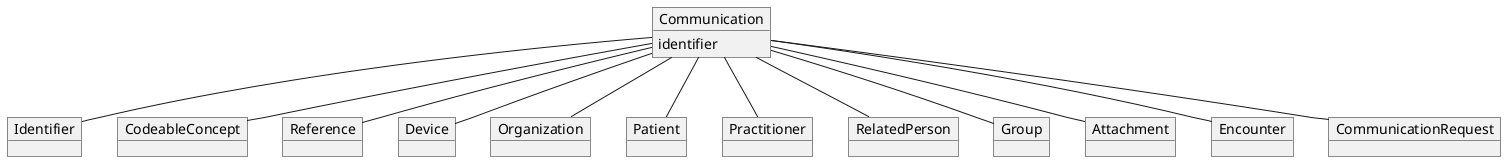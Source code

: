 @startuml
object Communication{
    identifier
}


object Identifier
object CodeableConcept
object Reference
object Device
object Organization
object Patient
object Practitioner
object RelatedPerson
object Group
object Attachment
object Encounter
object CommunicationRequest

Communication -- Identifier
Communication -- CodeableConcept
Communication -- Reference
Communication -- Device
Communication -- Organization
Communication -- Patient
Communication -- Practitioner
Communication -- RelatedPerson
Communication -- Group
Communication -- Attachment
Communication -- Encounter
Communication -- CommunicationRequest
@enduml

